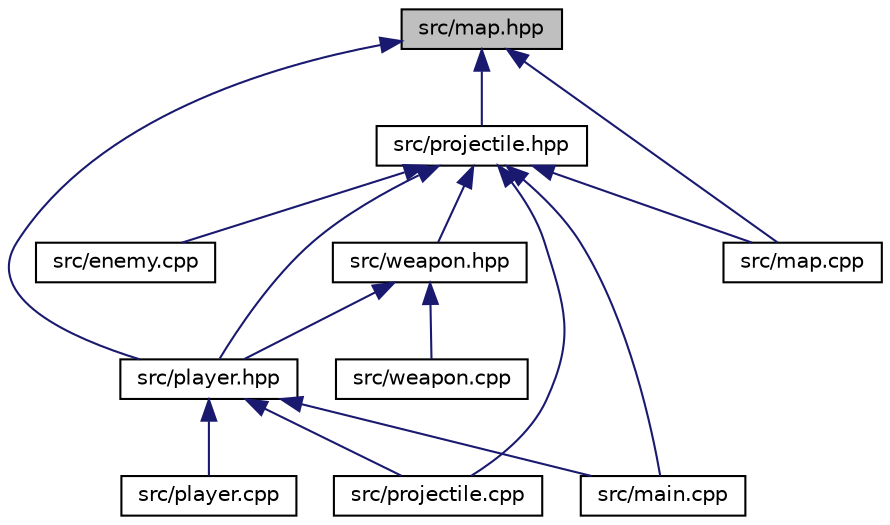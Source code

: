 digraph "src/map.hpp"
{
 // LATEX_PDF_SIZE
  edge [fontname="Helvetica",fontsize="10",labelfontname="Helvetica",labelfontsize="10"];
  node [fontname="Helvetica",fontsize="10",shape=record];
  Node1 [label="src/map.hpp",height=0.2,width=0.4,color="black", fillcolor="grey75", style="filled", fontcolor="black",tooltip=" "];
  Node1 -> Node2 [dir="back",color="midnightblue",fontsize="10",style="solid"];
  Node2 [label="src/projectile.hpp",height=0.2,width=0.4,color="black", fillcolor="white", style="filled",URL="$projectile_8hpp.html",tooltip=" "];
  Node2 -> Node3 [dir="back",color="midnightblue",fontsize="10",style="solid"];
  Node3 [label="src/enemy.cpp",height=0.2,width=0.4,color="black", fillcolor="white", style="filled",URL="$enemy_8cpp.html",tooltip=" "];
  Node2 -> Node4 [dir="back",color="midnightblue",fontsize="10",style="solid"];
  Node4 [label="src/player.hpp",height=0.2,width=0.4,color="black", fillcolor="white", style="filled",URL="$player_8hpp.html",tooltip=" "];
  Node4 -> Node5 [dir="back",color="midnightblue",fontsize="10",style="solid"];
  Node5 [label="src/main.cpp",height=0.2,width=0.4,color="black", fillcolor="white", style="filled",URL="$main_8cpp.html",tooltip=" "];
  Node4 -> Node6 [dir="back",color="midnightblue",fontsize="10",style="solid"];
  Node6 [label="src/player.cpp",height=0.2,width=0.4,color="black", fillcolor="white", style="filled",URL="$player_8cpp.html",tooltip=" "];
  Node4 -> Node7 [dir="back",color="midnightblue",fontsize="10",style="solid"];
  Node7 [label="src/projectile.cpp",height=0.2,width=0.4,color="black", fillcolor="white", style="filled",URL="$projectile_8cpp.html",tooltip=" "];
  Node2 -> Node8 [dir="back",color="midnightblue",fontsize="10",style="solid"];
  Node8 [label="src/weapon.hpp",height=0.2,width=0.4,color="black", fillcolor="white", style="filled",URL="$weapon_8hpp.html",tooltip=" "];
  Node8 -> Node4 [dir="back",color="midnightblue",fontsize="10",style="solid"];
  Node8 -> Node9 [dir="back",color="midnightblue",fontsize="10",style="solid"];
  Node9 [label="src/weapon.cpp",height=0.2,width=0.4,color="black", fillcolor="white", style="filled",URL="$weapon_8cpp.html",tooltip=" "];
  Node2 -> Node5 [dir="back",color="midnightblue",fontsize="10",style="solid"];
  Node2 -> Node10 [dir="back",color="midnightblue",fontsize="10",style="solid"];
  Node10 [label="src/map.cpp",height=0.2,width=0.4,color="black", fillcolor="white", style="filled",URL="$map_8cpp.html",tooltip=" "];
  Node2 -> Node7 [dir="back",color="midnightblue",fontsize="10",style="solid"];
  Node1 -> Node4 [dir="back",color="midnightblue",fontsize="10",style="solid"];
  Node1 -> Node10 [dir="back",color="midnightblue",fontsize="10",style="solid"];
}

